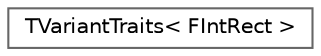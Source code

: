 digraph "Graphical Class Hierarchy"
{
 // INTERACTIVE_SVG=YES
 // LATEX_PDF_SIZE
  bgcolor="transparent";
  edge [fontname=Helvetica,fontsize=10,labelfontname=Helvetica,labelfontsize=10];
  node [fontname=Helvetica,fontsize=10,shape=box,height=0.2,width=0.4];
  rankdir="LR";
  Node0 [id="Node000000",label="TVariantTraits\< FIntRect \>",height=0.2,width=0.4,color="grey40", fillcolor="white", style="filled",URL="$d5/d7e/structTVariantTraits_3_01FIntRect_01_4.html",tooltip="Implements variant type traits for the built-in FIntRect type."];
}
